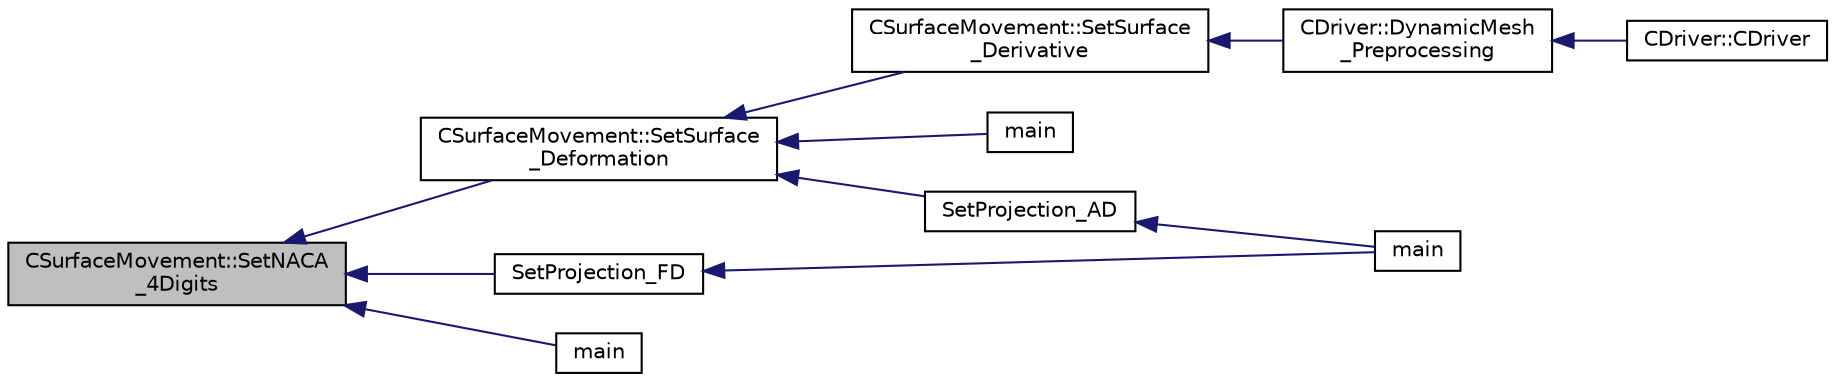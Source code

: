 digraph "CSurfaceMovement::SetNACA_4Digits"
{
  edge [fontname="Helvetica",fontsize="10",labelfontname="Helvetica",labelfontsize="10"];
  node [fontname="Helvetica",fontsize="10",shape=record];
  rankdir="LR";
  Node780 [label="CSurfaceMovement::SetNACA\l_4Digits",height=0.2,width=0.4,color="black", fillcolor="grey75", style="filled", fontcolor="black"];
  Node780 -> Node781 [dir="back",color="midnightblue",fontsize="10",style="solid",fontname="Helvetica"];
  Node781 [label="CSurfaceMovement::SetSurface\l_Deformation",height=0.2,width=0.4,color="black", fillcolor="white", style="filled",URL="$class_c_surface_movement.html#a23bec9fbe1bcd7f6117100de93381ac3",tooltip="Set the surface/boundary deformation. "];
  Node781 -> Node782 [dir="back",color="midnightblue",fontsize="10",style="solid",fontname="Helvetica"];
  Node782 [label="CSurfaceMovement::SetSurface\l_Derivative",height=0.2,width=0.4,color="black", fillcolor="white", style="filled",URL="$class_c_surface_movement.html#af6aac73d04565bf6e9b81305b66e97e7",tooltip="Set derivatives of the surface/boundary deformation. "];
  Node782 -> Node783 [dir="back",color="midnightblue",fontsize="10",style="solid",fontname="Helvetica"];
  Node783 [label="CDriver::DynamicMesh\l_Preprocessing",height=0.2,width=0.4,color="black", fillcolor="white", style="filled",URL="$class_c_driver.html#af585d91d9c08dbddcc2b3e67dd5f5af9",tooltip="GridMovement_Preprocessing. "];
  Node783 -> Node784 [dir="back",color="midnightblue",fontsize="10",style="solid",fontname="Helvetica"];
  Node784 [label="CDriver::CDriver",height=0.2,width=0.4,color="black", fillcolor="white", style="filled",URL="$class_c_driver.html#a3fca4a013a6efa9bbb38fe78a86b5f3d",tooltip="Constructor of the class. "];
  Node781 -> Node785 [dir="back",color="midnightblue",fontsize="10",style="solid",fontname="Helvetica"];
  Node785 [label="main",height=0.2,width=0.4,color="black", fillcolor="white", style="filled",URL="$_s_u2___d_e_f_8cpp.html#a0ddf1224851353fc92bfbff6f499fa97"];
  Node781 -> Node786 [dir="back",color="midnightblue",fontsize="10",style="solid",fontname="Helvetica"];
  Node786 [label="SetProjection_AD",height=0.2,width=0.4,color="black", fillcolor="white", style="filled",URL="$_s_u2___d_o_t_8cpp.html#a3fceed882e8eb3d6796c8e8396af7d87",tooltip="Projection of the surface sensitivity using algorithmic differentiation (AD). "];
  Node786 -> Node787 [dir="back",color="midnightblue",fontsize="10",style="solid",fontname="Helvetica"];
  Node787 [label="main",height=0.2,width=0.4,color="black", fillcolor="white", style="filled",URL="$_s_u2___d_o_t_8cpp.html#a0ddf1224851353fc92bfbff6f499fa97"];
  Node780 -> Node788 [dir="back",color="midnightblue",fontsize="10",style="solid",fontname="Helvetica"];
  Node788 [label="SetProjection_FD",height=0.2,width=0.4,color="black", fillcolor="white", style="filled",URL="$_s_u2___d_o_t_8cpp.html#a5c5163a755085e03f1dfa23aeb7e21f2",tooltip="Projection of the surface sensitivity using finite differences (FD). "];
  Node788 -> Node787 [dir="back",color="midnightblue",fontsize="10",style="solid",fontname="Helvetica"];
  Node780 -> Node789 [dir="back",color="midnightblue",fontsize="10",style="solid",fontname="Helvetica"];
  Node789 [label="main",height=0.2,width=0.4,color="black", fillcolor="white", style="filled",URL="$_s_u2___g_e_o_8cpp.html#a0ddf1224851353fc92bfbff6f499fa97"];
}
